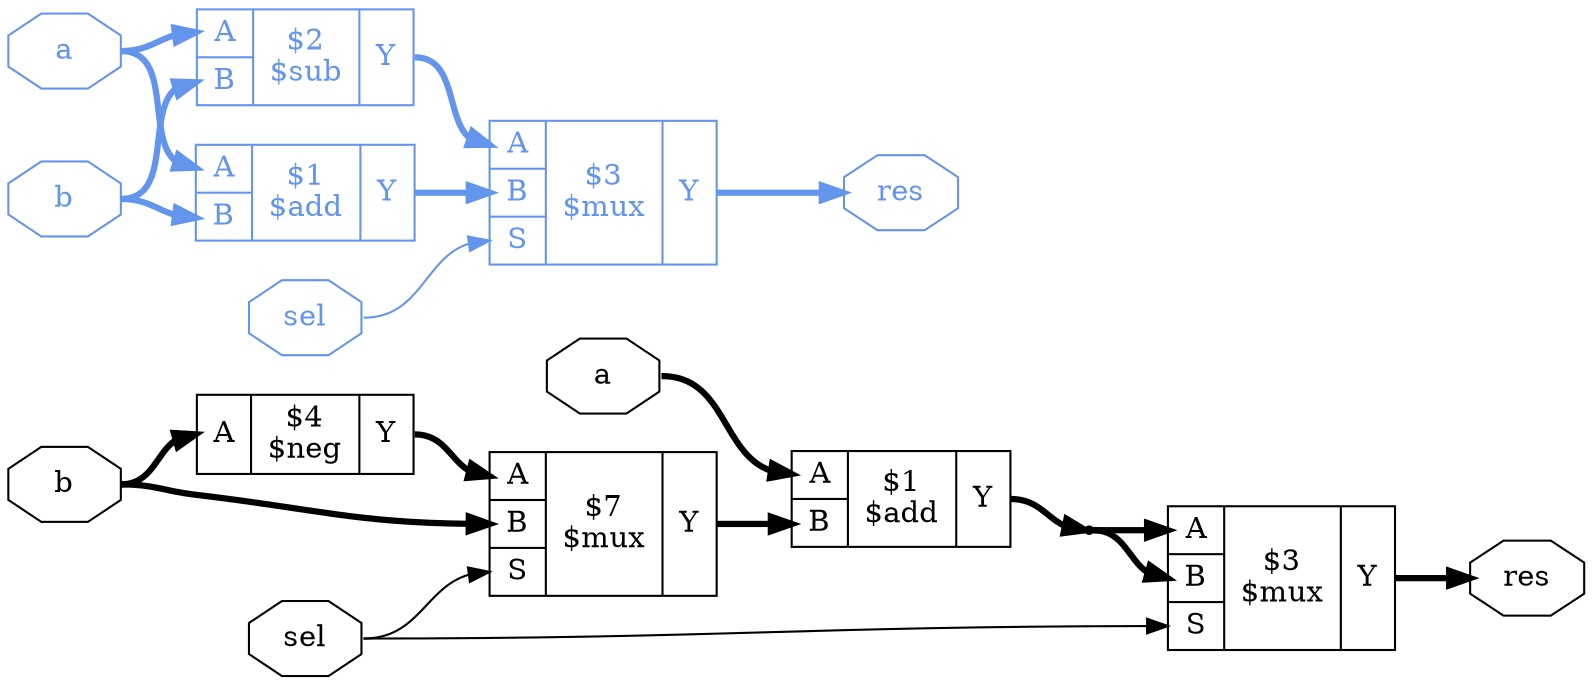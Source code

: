 digraph root {
	graph [rankdir=LR,
		remincross=true
	];
	node [label="\N"];
	subgraph after {
		graph [rankdir=LR,
			remincross=true
		];
		node [color="",
			fontcolor="",
			label="\N",
			shape=""
		];
		edge [color="",
			fontcolor="",
			headport="",
			label="",
			style="",
			tailport=""
		];
		n4	[color=black,
			fontcolor=black,
			label=a,
			shape=octagon];
		c11	[label="{{<p8> A|<p9> B}|$1\n$add|{<p10> Y}}",
			shape=record];
		n4:e -> c11:p8:w	[color=black,
			fontcolor=black,
			style="setlinewidth(3)"];
		n5	[color=black,
			fontcolor=black,
			label=b,
			shape=octagon];
		c12	[label="{{<p8> A}|$4\n$neg|{<p10> Y}}",
			shape=record];
		n5:e -> c12:p8:w	[color=black,
			fontcolor=black,
			style="setlinewidth(3)"];
		c14	[label="{{<p8> A|<p9> B|<p13> S}|$7\n$mux|{<p10> Y}}",
			shape=record];
		n5:e -> c14:p9:w	[color=black,
			fontcolor=black,
			style="setlinewidth(3)"];
		n6	[color=black,
			fontcolor=black,
			label=res,
			shape=octagon];
		n7	[color=black,
			fontcolor=black,
			label=sel,
			shape=octagon];
		n7:e -> c14:p13:w	[color=black,
			fontcolor=black];
		c15	[label="{{<p8> A|<p9> B|<p13> S}|$3\n$mux|{<p10> Y}}",
			shape=record];
		n7:e -> c15:p13:w	[color=black,
			fontcolor=black];
		n1	[shape=point];
		c11:p10:e -> n1:w	[color=black,
			fontcolor=black,
			style="setlinewidth(3)"];
		c12:p10:e -> c14:p8:w	[color=black,
			fontcolor=black,
			style="setlinewidth(3)"];
		c14:p10:e -> c11:p9:w	[color=black,
			fontcolor=black,
			style="setlinewidth(3)"];
		c15:p10:e -> n6:w	[color=black,
			fontcolor=black,
			style="setlinewidth(3)"];
		n1:e -> c15:p8:w	[color=black,
			fontcolor=black,
			style="setlinewidth(3)"];
		n1:e -> c15:p9:w	[color=black,
			fontcolor=black,
			style="setlinewidth(3)"];
	}
	subgraph uut {
		graph [rankdir=LR,
			remincross=true
		];
		node [color="",
			fontcolor="",
			label="\N",
			shape=""
		];
		edge [color="",
			fontcolor="",
			headport="",
			label="",
			style="",
			tailport=""
		];
		n3	[color=cornflowerblue,
			fontcolor=cornflowerblue,
			label=a,
			shape=octagon];
		c10	[color=cornflowerblue,
			fontcolor=cornflowerblue,
			label="{{<p7> A|<p8> B}|$1\n$add|{<p9> Y}}",
			shape=record];
		n3:e -> c10:p7:w	[color=cornflowerblue,
			fontcolor=cornflowerblue,
			style="setlinewidth(3)"];
		c11_gv1	[color=cornflowerblue,
			fontcolor=cornflowerblue,
			label="{{<p7> A|<p8> B}|$2\n$sub|{<p9> Y}}",
			shape=record];
		n3:e -> c11_gv1:p7:w	[color=cornflowerblue,
			fontcolor=cornflowerblue,
			style="setlinewidth(3)"];
		n4_gv1	[color=cornflowerblue,
			fontcolor=cornflowerblue,
			label=b,
			shape=octagon];
		n4_gv1:e -> c10:p8:w	[color=cornflowerblue,
			fontcolor=cornflowerblue,
			style="setlinewidth(3)"];
		n4_gv1:e -> c11_gv1:p8:w	[color=cornflowerblue,
			fontcolor=cornflowerblue,
			style="setlinewidth(3)"];
		n5_gv1	[color=cornflowerblue,
			fontcolor=cornflowerblue,
			label=res,
			shape=octagon];
		n6_gv1	[color=cornflowerblue,
			fontcolor=cornflowerblue,
			label=sel,
			shape=octagon];
		c13	[color=cornflowerblue,
			fontcolor=cornflowerblue,
			label="{{<p7> A|<p8> B|<p12> S}|$3\n$mux|{<p9> Y}}",
			shape=record];
		n6_gv1:e -> c13:p12:w	[color=cornflowerblue,
			fontcolor=cornflowerblue];
		c10:p9:e -> c13:p8:w	[color=cornflowerblue,
			fontcolor=cornflowerblue,
			style="setlinewidth(3)"];
		c11_gv1:p9:e -> c13:p7:w	[color=cornflowerblue,
			fontcolor=cornflowerblue,
			style="setlinewidth(3)"];
		c13:p9:e -> n5_gv1:w	[color=cornflowerblue,
			fontcolor=cornflowerblue,
			style="setlinewidth(3)"];
	}
}
